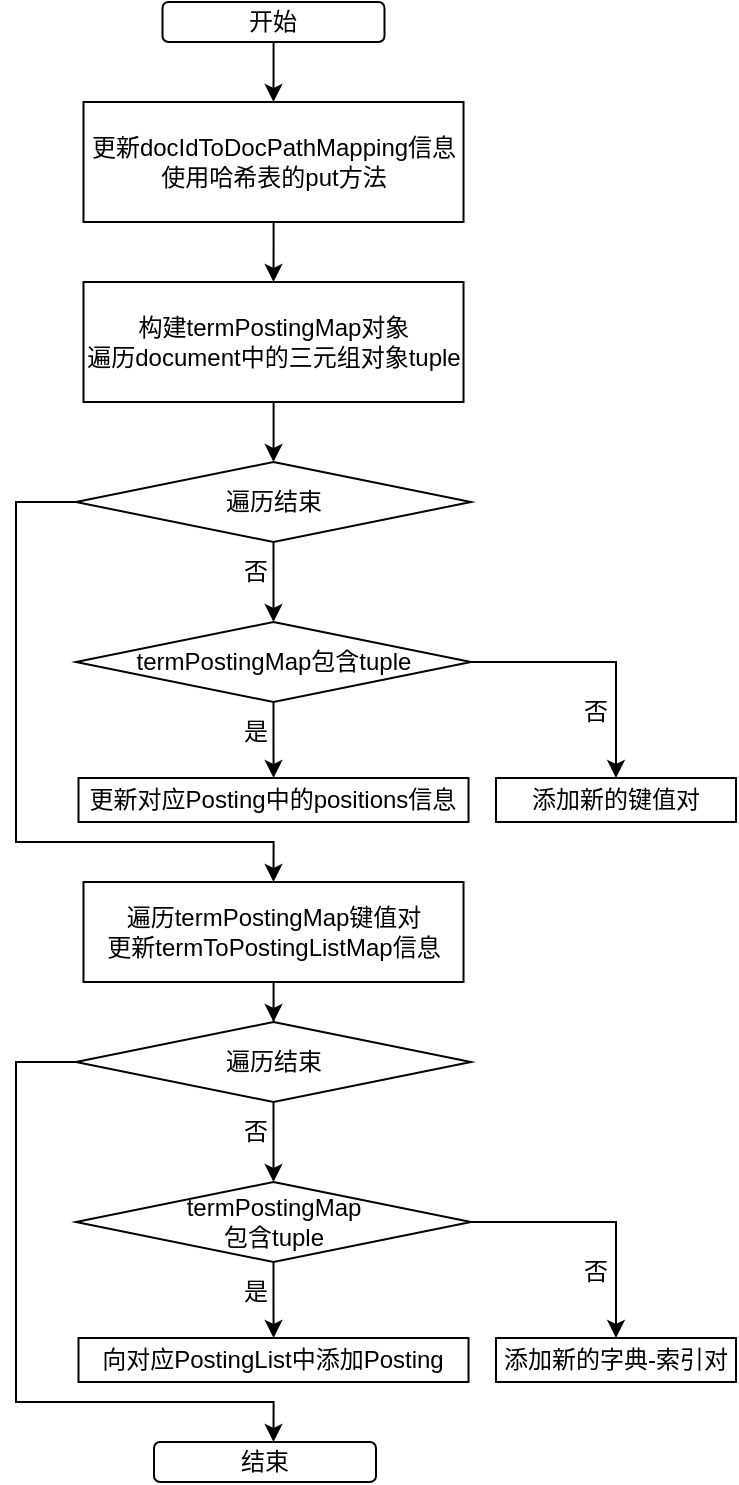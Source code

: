 <mxfile version="17.4.2" type="device"><diagram id="5QFVgvqjdJQ90aYQRnqe" name="第 1 页"><mxGraphModel dx="1278" dy="688" grid="1" gridSize="10" guides="1" tooltips="1" connect="1" arrows="1" fold="1" page="1" pageScale="1" pageWidth="827" pageHeight="1169" math="0" shadow="0"><root><mxCell id="0"/><mxCell id="1" parent="0"/><mxCell id="jpX8sPwe0ehOiZH-0a1P-6" style="edgeStyle=orthogonalEdgeStyle;rounded=0;orthogonalLoop=1;jettySize=auto;html=1;entryX=0.5;entryY=0;entryDx=0;entryDy=0;" edge="1" parent="1" target="jpX8sPwe0ehOiZH-0a1P-5"><mxGeometry relative="1" as="geometry"><mxPoint x="218.8" y="100" as="sourcePoint"/></mxGeometry></mxCell><mxCell id="jpX8sPwe0ehOiZH-0a1P-32" style="edgeStyle=orthogonalEdgeStyle;rounded=0;orthogonalLoop=1;jettySize=auto;html=1;entryX=0.5;entryY=0;entryDx=0;entryDy=0;" edge="1" parent="1" source="jpX8sPwe0ehOiZH-0a1P-5" target="jpX8sPwe0ehOiZH-0a1P-8"><mxGeometry relative="1" as="geometry"/></mxCell><mxCell id="jpX8sPwe0ehOiZH-0a1P-5" value="更新docIdToDocPathMapping信息&lt;br&gt;使用哈希表的put方法" style="rounded=0;whiteSpace=wrap;html=1;" vertex="1" parent="1"><mxGeometry x="123.75" y="130" width="190" height="60" as="geometry"/></mxCell><mxCell id="jpX8sPwe0ehOiZH-0a1P-16" value="" style="edgeStyle=orthogonalEdgeStyle;rounded=0;orthogonalLoop=1;jettySize=auto;html=1;" edge="1" parent="1" source="jpX8sPwe0ehOiZH-0a1P-8"><mxGeometry relative="1" as="geometry"><mxPoint x="218.75" y="310" as="targetPoint"/></mxGeometry></mxCell><mxCell id="jpX8sPwe0ehOiZH-0a1P-8" value="构建termPostingMap对象&lt;br&gt;遍历document中的三元组对象tuple" style="rounded=0;whiteSpace=wrap;html=1;" vertex="1" parent="1"><mxGeometry x="123.75" y="220" width="190" height="60" as="geometry"/></mxCell><mxCell id="jpX8sPwe0ehOiZH-0a1P-20" style="edgeStyle=orthogonalEdgeStyle;rounded=0;orthogonalLoop=1;jettySize=auto;html=1;" edge="1" parent="1" source="jpX8sPwe0ehOiZH-0a1P-10" target="jpX8sPwe0ehOiZH-0a1P-14"><mxGeometry relative="1" as="geometry"/></mxCell><mxCell id="jpX8sPwe0ehOiZH-0a1P-22" style="edgeStyle=orthogonalEdgeStyle;rounded=0;orthogonalLoop=1;jettySize=auto;html=1;exitX=1;exitY=0.5;exitDx=0;exitDy=0;entryX=0.5;entryY=0;entryDx=0;entryDy=0;" edge="1" parent="1" source="jpX8sPwe0ehOiZH-0a1P-10" target="jpX8sPwe0ehOiZH-0a1P-23"><mxGeometry relative="1" as="geometry"><mxPoint x="410" y="470" as="targetPoint"/></mxGeometry></mxCell><mxCell id="jpX8sPwe0ehOiZH-0a1P-10" value="termPostingMap包含tuple" style="rhombus;whiteSpace=wrap;html=1;rounded=0;" vertex="1" parent="1"><mxGeometry x="120" y="390" width="197.5" height="40" as="geometry"/></mxCell><mxCell id="jpX8sPwe0ehOiZH-0a1P-13" value="是" style="text;html=1;strokeColor=none;fillColor=none;align=center;verticalAlign=middle;whiteSpace=wrap;rounded=0;" vertex="1" parent="1"><mxGeometry x="180" y="430" width="60" height="30" as="geometry"/></mxCell><mxCell id="jpX8sPwe0ehOiZH-0a1P-14" value="更新对应Posting中的positions信息" style="rounded=0;whiteSpace=wrap;html=1;" vertex="1" parent="1"><mxGeometry x="121.25" y="468" width="195" height="22" as="geometry"/></mxCell><mxCell id="jpX8sPwe0ehOiZH-0a1P-21" style="edgeStyle=orthogonalEdgeStyle;rounded=0;orthogonalLoop=1;jettySize=auto;html=1;" edge="1" parent="1" source="jpX8sPwe0ehOiZH-0a1P-17" target="jpX8sPwe0ehOiZH-0a1P-10"><mxGeometry relative="1" as="geometry"/></mxCell><mxCell id="jpX8sPwe0ehOiZH-0a1P-29" style="edgeStyle=orthogonalEdgeStyle;rounded=0;orthogonalLoop=1;jettySize=auto;html=1;exitX=0;exitY=0.5;exitDx=0;exitDy=0;entryX=0.5;entryY=0;entryDx=0;entryDy=0;" edge="1" parent="1" source="jpX8sPwe0ehOiZH-0a1P-17" target="jpX8sPwe0ehOiZH-0a1P-30"><mxGeometry relative="1" as="geometry"><mxPoint x="80" y="530" as="targetPoint"/><Array as="points"><mxPoint x="90" y="330"/><mxPoint x="90" y="500"/><mxPoint x="219" y="500"/></Array></mxGeometry></mxCell><mxCell id="jpX8sPwe0ehOiZH-0a1P-17" value="遍历结束" style="rhombus;whiteSpace=wrap;html=1;rounded=0;" vertex="1" parent="1"><mxGeometry x="120" y="310" width="197.5" height="40" as="geometry"/></mxCell><mxCell id="jpX8sPwe0ehOiZH-0a1P-19" value="否" style="text;html=1;strokeColor=none;fillColor=none;align=center;verticalAlign=middle;whiteSpace=wrap;rounded=0;" vertex="1" parent="1"><mxGeometry x="180" y="350" width="60" height="30" as="geometry"/></mxCell><mxCell id="jpX8sPwe0ehOiZH-0a1P-23" value="添加新的键值对" style="rounded=0;whiteSpace=wrap;html=1;" vertex="1" parent="1"><mxGeometry x="330" y="468" width="120" height="22" as="geometry"/></mxCell><mxCell id="jpX8sPwe0ehOiZH-0a1P-27" value="否" style="text;html=1;strokeColor=none;fillColor=none;align=center;verticalAlign=middle;whiteSpace=wrap;rounded=0;" vertex="1" parent="1"><mxGeometry x="350" y="420" width="60" height="30" as="geometry"/></mxCell><mxCell id="jpX8sPwe0ehOiZH-0a1P-45" style="edgeStyle=orthogonalEdgeStyle;rounded=0;orthogonalLoop=1;jettySize=auto;html=1;entryX=0.5;entryY=0;entryDx=0;entryDy=0;" edge="1" parent="1" source="jpX8sPwe0ehOiZH-0a1P-30" target="jpX8sPwe0ehOiZH-0a1P-41"><mxGeometry relative="1" as="geometry"/></mxCell><mxCell id="jpX8sPwe0ehOiZH-0a1P-30" value="遍历termPostingMap键值对&lt;br&gt;更新termToPostingListMap信息" style="rounded=0;whiteSpace=wrap;html=1;" vertex="1" parent="1"><mxGeometry x="123.75" y="520" width="190" height="50" as="geometry"/></mxCell><mxCell id="jpX8sPwe0ehOiZH-0a1P-34" style="edgeStyle=orthogonalEdgeStyle;rounded=0;orthogonalLoop=1;jettySize=auto;html=1;" edge="1" parent="1" source="jpX8sPwe0ehOiZH-0a1P-36" target="jpX8sPwe0ehOiZH-0a1P-38"><mxGeometry relative="1" as="geometry"/></mxCell><mxCell id="jpX8sPwe0ehOiZH-0a1P-35" style="edgeStyle=orthogonalEdgeStyle;rounded=0;orthogonalLoop=1;jettySize=auto;html=1;exitX=1;exitY=0.5;exitDx=0;exitDy=0;entryX=0.5;entryY=0;entryDx=0;entryDy=0;" edge="1" parent="1" source="jpX8sPwe0ehOiZH-0a1P-36" target="jpX8sPwe0ehOiZH-0a1P-43"><mxGeometry relative="1" as="geometry"><mxPoint x="410" y="750" as="targetPoint"/></mxGeometry></mxCell><mxCell id="jpX8sPwe0ehOiZH-0a1P-36" value="termPostingMap&lt;br&gt;包含tuple" style="rhombus;whiteSpace=wrap;html=1;rounded=0;" vertex="1" parent="1"><mxGeometry x="120" y="670" width="197.5" height="40" as="geometry"/></mxCell><mxCell id="jpX8sPwe0ehOiZH-0a1P-37" value="是" style="text;html=1;strokeColor=none;fillColor=none;align=center;verticalAlign=middle;whiteSpace=wrap;rounded=0;" vertex="1" parent="1"><mxGeometry x="180" y="710" width="60" height="30" as="geometry"/></mxCell><mxCell id="jpX8sPwe0ehOiZH-0a1P-38" value="向对应PostingList中添加Posting" style="rounded=0;whiteSpace=wrap;html=1;" vertex="1" parent="1"><mxGeometry x="121.25" y="748" width="195" height="22" as="geometry"/></mxCell><mxCell id="jpX8sPwe0ehOiZH-0a1P-39" style="edgeStyle=orthogonalEdgeStyle;rounded=0;orthogonalLoop=1;jettySize=auto;html=1;" edge="1" parent="1" source="jpX8sPwe0ehOiZH-0a1P-41" target="jpX8sPwe0ehOiZH-0a1P-36"><mxGeometry relative="1" as="geometry"/></mxCell><mxCell id="jpX8sPwe0ehOiZH-0a1P-40" style="edgeStyle=orthogonalEdgeStyle;rounded=0;orthogonalLoop=1;jettySize=auto;html=1;exitX=0;exitY=0.5;exitDx=0;exitDy=0;entryX=0.5;entryY=0;entryDx=0;entryDy=0;" edge="1" parent="1" source="jpX8sPwe0ehOiZH-0a1P-41"><mxGeometry relative="1" as="geometry"><mxPoint x="218.75" y="800" as="targetPoint"/><Array as="points"><mxPoint x="90" y="610"/><mxPoint x="90" y="780"/><mxPoint x="219" y="780"/></Array></mxGeometry></mxCell><mxCell id="jpX8sPwe0ehOiZH-0a1P-41" value="遍历结束" style="rhombus;whiteSpace=wrap;html=1;rounded=0;" vertex="1" parent="1"><mxGeometry x="120" y="590" width="197.5" height="40" as="geometry"/></mxCell><mxCell id="jpX8sPwe0ehOiZH-0a1P-42" value="否" style="text;html=1;strokeColor=none;fillColor=none;align=center;verticalAlign=middle;whiteSpace=wrap;rounded=0;" vertex="1" parent="1"><mxGeometry x="180" y="630" width="60" height="30" as="geometry"/></mxCell><mxCell id="jpX8sPwe0ehOiZH-0a1P-43" value="添加新的字典-索引对" style="rounded=0;whiteSpace=wrap;html=1;" vertex="1" parent="1"><mxGeometry x="330" y="748" width="120" height="22" as="geometry"/></mxCell><mxCell id="jpX8sPwe0ehOiZH-0a1P-44" value="否" style="text;html=1;strokeColor=none;fillColor=none;align=center;verticalAlign=middle;whiteSpace=wrap;rounded=0;" vertex="1" parent="1"><mxGeometry x="350" y="700" width="60" height="30" as="geometry"/></mxCell><mxCell id="jpX8sPwe0ehOiZH-0a1P-47" value="结束" style="rounded=1;whiteSpace=wrap;html=1;" vertex="1" parent="1"><mxGeometry x="159" y="800" width="111" height="20" as="geometry"/></mxCell><mxCell id="jpX8sPwe0ehOiZH-0a1P-48" value="开始" style="rounded=1;whiteSpace=wrap;html=1;" vertex="1" parent="1"><mxGeometry x="163.25" y="80" width="111" height="20" as="geometry"/></mxCell></root></mxGraphModel></diagram></mxfile>